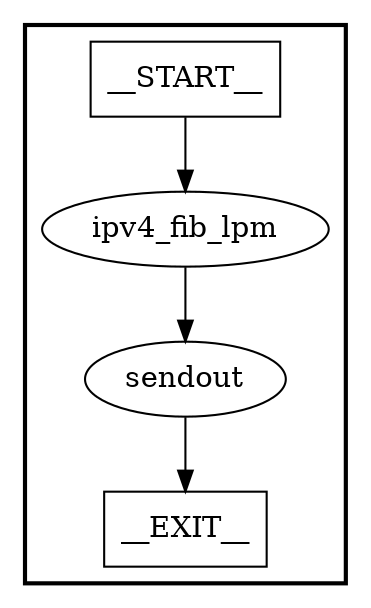 digraph ingress {
subgraph cluster {
graph [
label="", labeljust=r, style=bold];
0[label=__START__, margin="", shape=rectangle, style=solid];
1[label=__EXIT__, margin="", shape=rectangle, style=solid];
2[label=ipv4_fib_lpm, margin="", shape=ellipse, style=solid];
3[label=sendout, margin="", shape=ellipse, style=solid];
0 -> 2[label=""];
2 -> 3[label=""];
3 -> 1[label=""];
}
}
